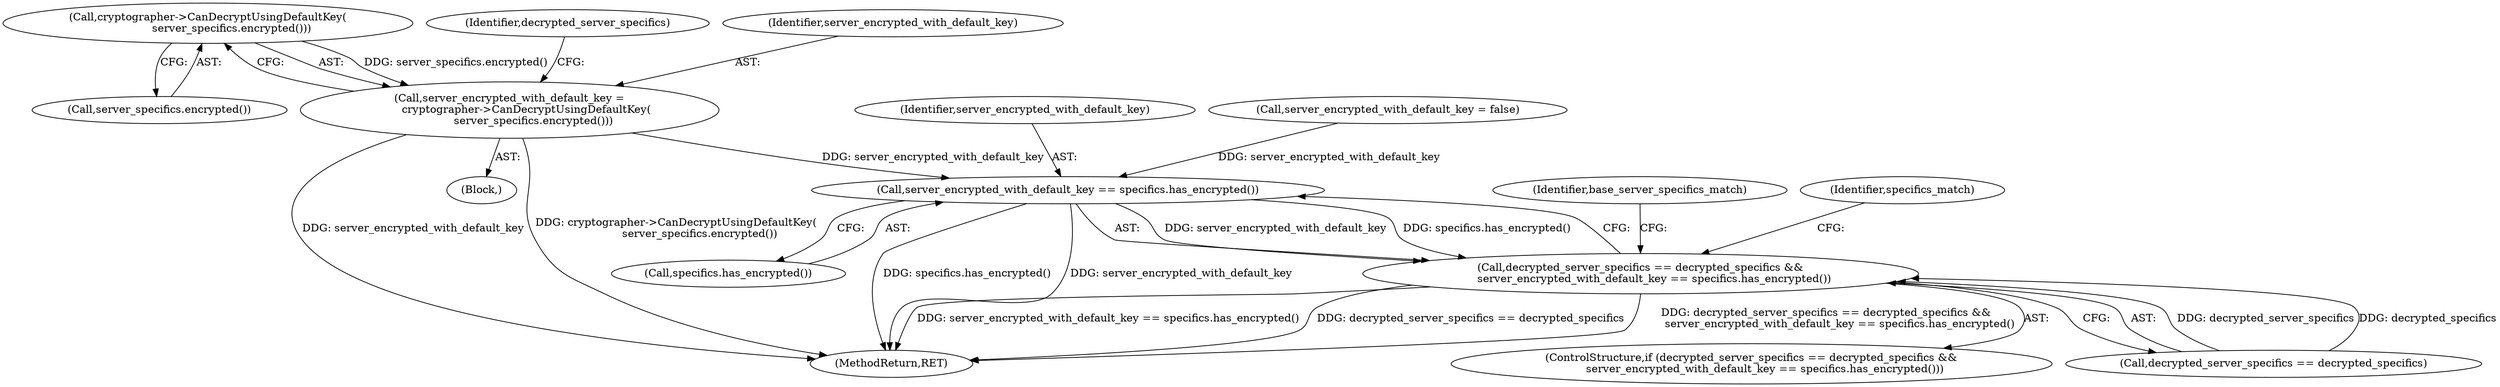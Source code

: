 digraph "0_Chrome_fcd3a7a671ecf2d5f46ea34787d27507a914d2f5_5@API" {
"1000237" [label="(Call,cryptographer->CanDecryptUsingDefaultKey(\n              server_specifics.encrypted()))"];
"1000235" [label="(Call,server_encrypted_with_default_key =\n          cryptographer->CanDecryptUsingDefaultKey(\n              server_specifics.encrypted()))"];
"1000253" [label="(Call,server_encrypted_with_default_key == specifics.has_encrypted())"];
"1000249" [label="(Call,decrypted_server_specifics == decrypted_specifics &&\n        server_encrypted_with_default_key == specifics.has_encrypted())"];
"1000255" [label="(Call,specifics.has_encrypted())"];
"1000250" [label="(Call,decrypted_server_specifics == decrypted_specifics)"];
"1000240" [label="(Identifier,decrypted_server_specifics)"];
"1000517" [label="(MethodReturn,RET)"];
"1000237" [label="(Call,cryptographer->CanDecryptUsingDefaultKey(\n              server_specifics.encrypted()))"];
"1000249" [label="(Call,decrypted_server_specifics == decrypted_specifics &&\n        server_encrypted_with_default_key == specifics.has_encrypted())"];
"1000262" [label="(Identifier,base_server_specifics_match)"];
"1000248" [label="(ControlStructure,if (decrypted_server_specifics == decrypted_specifics &&\n        server_encrypted_with_default_key == specifics.has_encrypted()))"];
"1000254" [label="(Identifier,server_encrypted_with_default_key)"];
"1000214" [label="(Call,server_encrypted_with_default_key = false)"];
"1000238" [label="(Call,server_specifics.encrypted())"];
"1000234" [label="(Block,)"];
"1000253" [label="(Call,server_encrypted_with_default_key == specifics.has_encrypted())"];
"1000236" [label="(Identifier,server_encrypted_with_default_key)"];
"1000235" [label="(Call,server_encrypted_with_default_key =\n          cryptographer->CanDecryptUsingDefaultKey(\n              server_specifics.encrypted()))"];
"1000258" [label="(Identifier,specifics_match)"];
"1000237" -> "1000235"  [label="AST: "];
"1000237" -> "1000238"  [label="CFG: "];
"1000238" -> "1000237"  [label="AST: "];
"1000235" -> "1000237"  [label="CFG: "];
"1000237" -> "1000235"  [label="DDG: server_specifics.encrypted()"];
"1000235" -> "1000234"  [label="AST: "];
"1000236" -> "1000235"  [label="AST: "];
"1000240" -> "1000235"  [label="CFG: "];
"1000235" -> "1000517"  [label="DDG: cryptographer->CanDecryptUsingDefaultKey(\n              server_specifics.encrypted())"];
"1000235" -> "1000517"  [label="DDG: server_encrypted_with_default_key"];
"1000235" -> "1000253"  [label="DDG: server_encrypted_with_default_key"];
"1000253" -> "1000249"  [label="AST: "];
"1000253" -> "1000255"  [label="CFG: "];
"1000254" -> "1000253"  [label="AST: "];
"1000255" -> "1000253"  [label="AST: "];
"1000249" -> "1000253"  [label="CFG: "];
"1000253" -> "1000517"  [label="DDG: specifics.has_encrypted()"];
"1000253" -> "1000517"  [label="DDG: server_encrypted_with_default_key"];
"1000253" -> "1000249"  [label="DDG: server_encrypted_with_default_key"];
"1000253" -> "1000249"  [label="DDG: specifics.has_encrypted()"];
"1000214" -> "1000253"  [label="DDG: server_encrypted_with_default_key"];
"1000249" -> "1000248"  [label="AST: "];
"1000249" -> "1000250"  [label="CFG: "];
"1000250" -> "1000249"  [label="AST: "];
"1000258" -> "1000249"  [label="CFG: "];
"1000262" -> "1000249"  [label="CFG: "];
"1000249" -> "1000517"  [label="DDG: server_encrypted_with_default_key == specifics.has_encrypted()"];
"1000249" -> "1000517"  [label="DDG: decrypted_server_specifics == decrypted_specifics"];
"1000249" -> "1000517"  [label="DDG: decrypted_server_specifics == decrypted_specifics &&\n        server_encrypted_with_default_key == specifics.has_encrypted()"];
"1000250" -> "1000249"  [label="DDG: decrypted_server_specifics"];
"1000250" -> "1000249"  [label="DDG: decrypted_specifics"];
}
